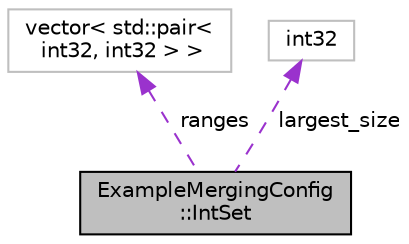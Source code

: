 digraph "ExampleMergingConfig::IntSet"
{
  edge [fontname="Helvetica",fontsize="10",labelfontname="Helvetica",labelfontsize="10"];
  node [fontname="Helvetica",fontsize="10",shape=record];
  Node1 [label="ExampleMergingConfig\l::IntSet",height=0.2,width=0.4,color="black", fillcolor="grey75", style="filled", fontcolor="black"];
  Node2 -> Node1 [dir="back",color="darkorchid3",fontsize="10",style="dashed",label=" ranges" ,fontname="Helvetica"];
  Node2 [label="vector\< std::pair\<\l int32, int32 \> \>",height=0.2,width=0.4,color="grey75", fillcolor="white", style="filled"];
  Node3 -> Node1 [dir="back",color="darkorchid3",fontsize="10",style="dashed",label=" largest_size" ,fontname="Helvetica"];
  Node3 [label="int32",height=0.2,width=0.4,color="grey75", fillcolor="white", style="filled"];
}

